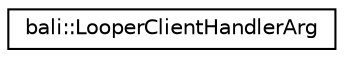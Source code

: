 digraph "Graphical Class Hierarchy"
{
  edge [fontname="Helvetica",fontsize="10",labelfontname="Helvetica",labelfontsize="10"];
  node [fontname="Helvetica",fontsize="10",shape=record];
  rankdir="LR";
  Node1 [label="bali::LooperClientHandlerArg",height=0.2,width=0.4,color="black", fillcolor="white", style="filled",URL="$structbali_1_1_looper_client_handler_arg.html"];
}

